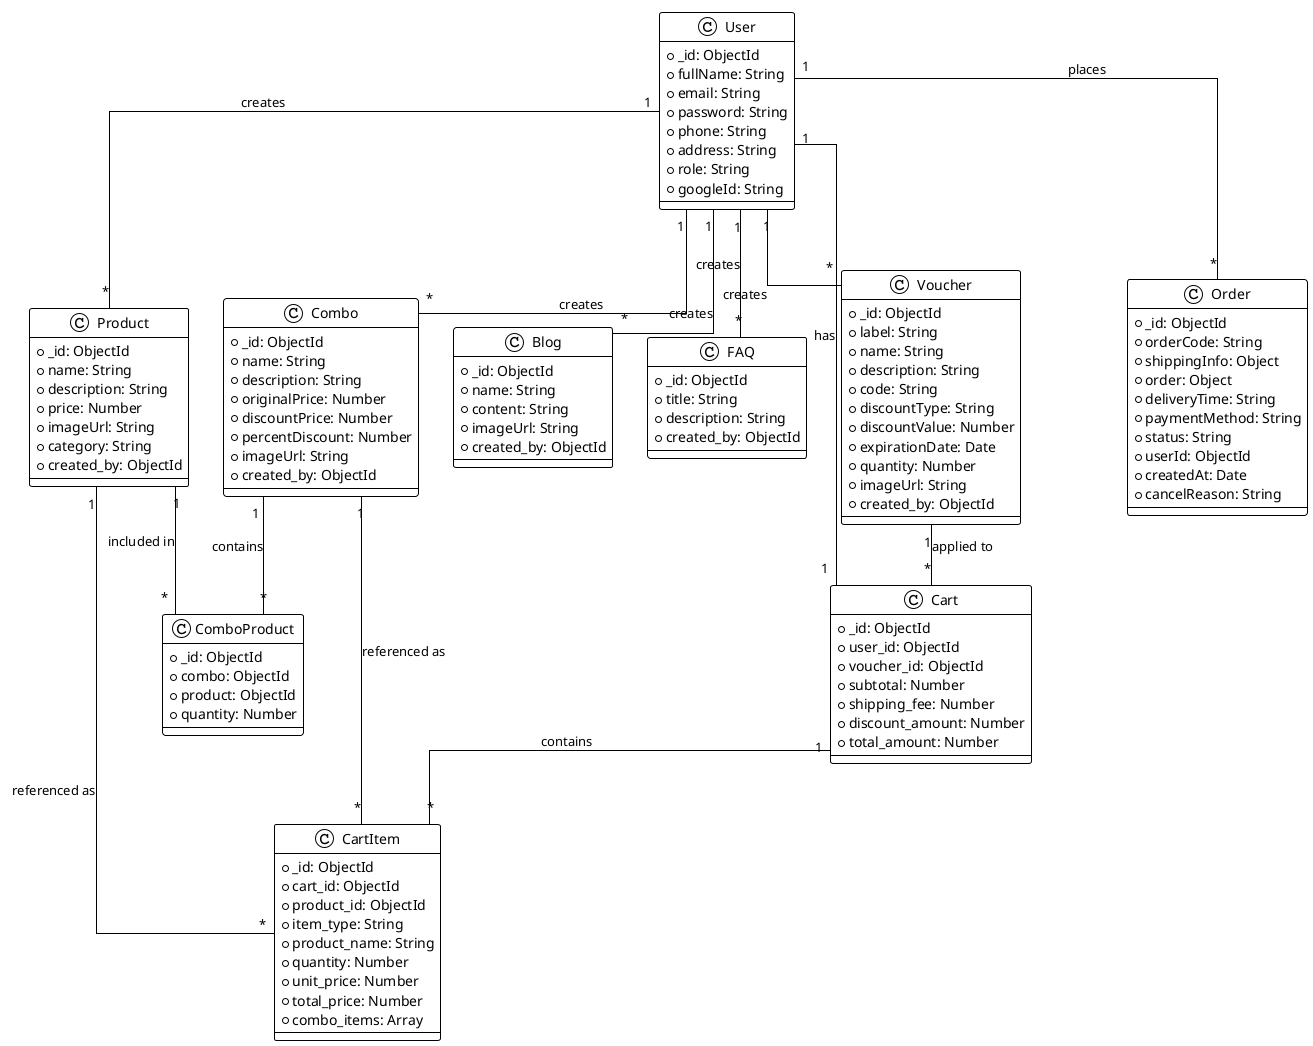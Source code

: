 @startuml Relations
!theme plain
skinparam linetype ortho

class User {
  +_id: ObjectId
  +fullName: String
  +email: String
  +password: String
  +phone: String
  +address: String
  +role: String
  +googleId: String
}

class Product {
  +_id: ObjectId
  +name: String
  +description: String
  +price: Number
  +imageUrl: String
  +category: String
  +created_by: ObjectId
}

class Combo {
  +_id: ObjectId
  +name: String
  +description: String
  +originalPrice: Number
  +discountPrice: Number
  +percentDiscount: Number
  +imageUrl: String
  +created_by: ObjectId
}

class ComboProduct {
  +_id: ObjectId
  +combo: ObjectId
  +product: ObjectId
  +quantity: Number
}

class Blog {
  +_id: ObjectId
  +name: String
  +content: String
  +imageUrl: String
  +created_by: ObjectId
}

class FAQ {
  +_id: ObjectId
  +title: String
  +description: String
  +created_by: ObjectId
}

class Voucher {
  +_id: ObjectId
  +label: String
  +name: String
  +description: String
  +code: String
  +discountType: String
  +discountValue: Number
  +expirationDate: Date
  +quantity: Number
  +imageUrl: String
  +created_by: ObjectId
}

class Cart {
  +_id: ObjectId
  +user_id: ObjectId
  +voucher_id: ObjectId
  +subtotal: Number
  +shipping_fee: Number
  +discount_amount: Number
  +total_amount: Number
}

class CartItem {
  +_id: ObjectId
  +cart_id: ObjectId
  +product_id: ObjectId
  +item_type: String
  +product_name: String
  +quantity: Number
  +unit_price: Number
  +total_price: Number
  +combo_items: Array
}

class Order {
  +_id: ObjectId
  +orderCode: String
  +shippingInfo: Object
  +order: Object
  +deliveryTime: String
  +paymentMethod: String
  +status: String
  +userId: ObjectId
  +createdAt: Date
  +cancelReason: String
}

User "1" -- "*" Product : creates
User "1" -- "*" Combo : creates
User "1" -- "*" Blog : creates
User "1" -- "*" FAQ : creates
User "1" -- "*" Voucher : creates
User "1" -- "1" Cart : has
User "1" -- "*" Order : places

Combo "1" -- "*" ComboProduct : contains
Product "1" -- "*" ComboProduct : included in

Cart "1" -- "*" CartItem : contains
Voucher "1" -- "*" Cart : applied to

Product "1" -- "*" CartItem : referenced as
Combo "1" -- "*" CartItem : referenced as

@enduml